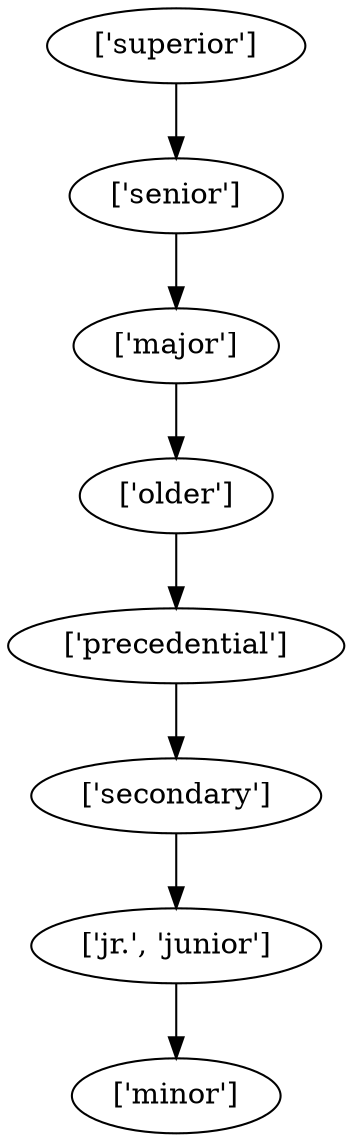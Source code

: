 strict digraph  {
	"['major']" -> "['older']";
	"['older']" -> "['precedential']";
	"['superior']" -> "['senior']";
	"['senior']" -> "['major']";
	"['jr.', 'junior']" -> "['minor']";
	"['secondary']" -> "['jr.', 'junior']";
	"['precedential']" -> "['secondary']";
}
